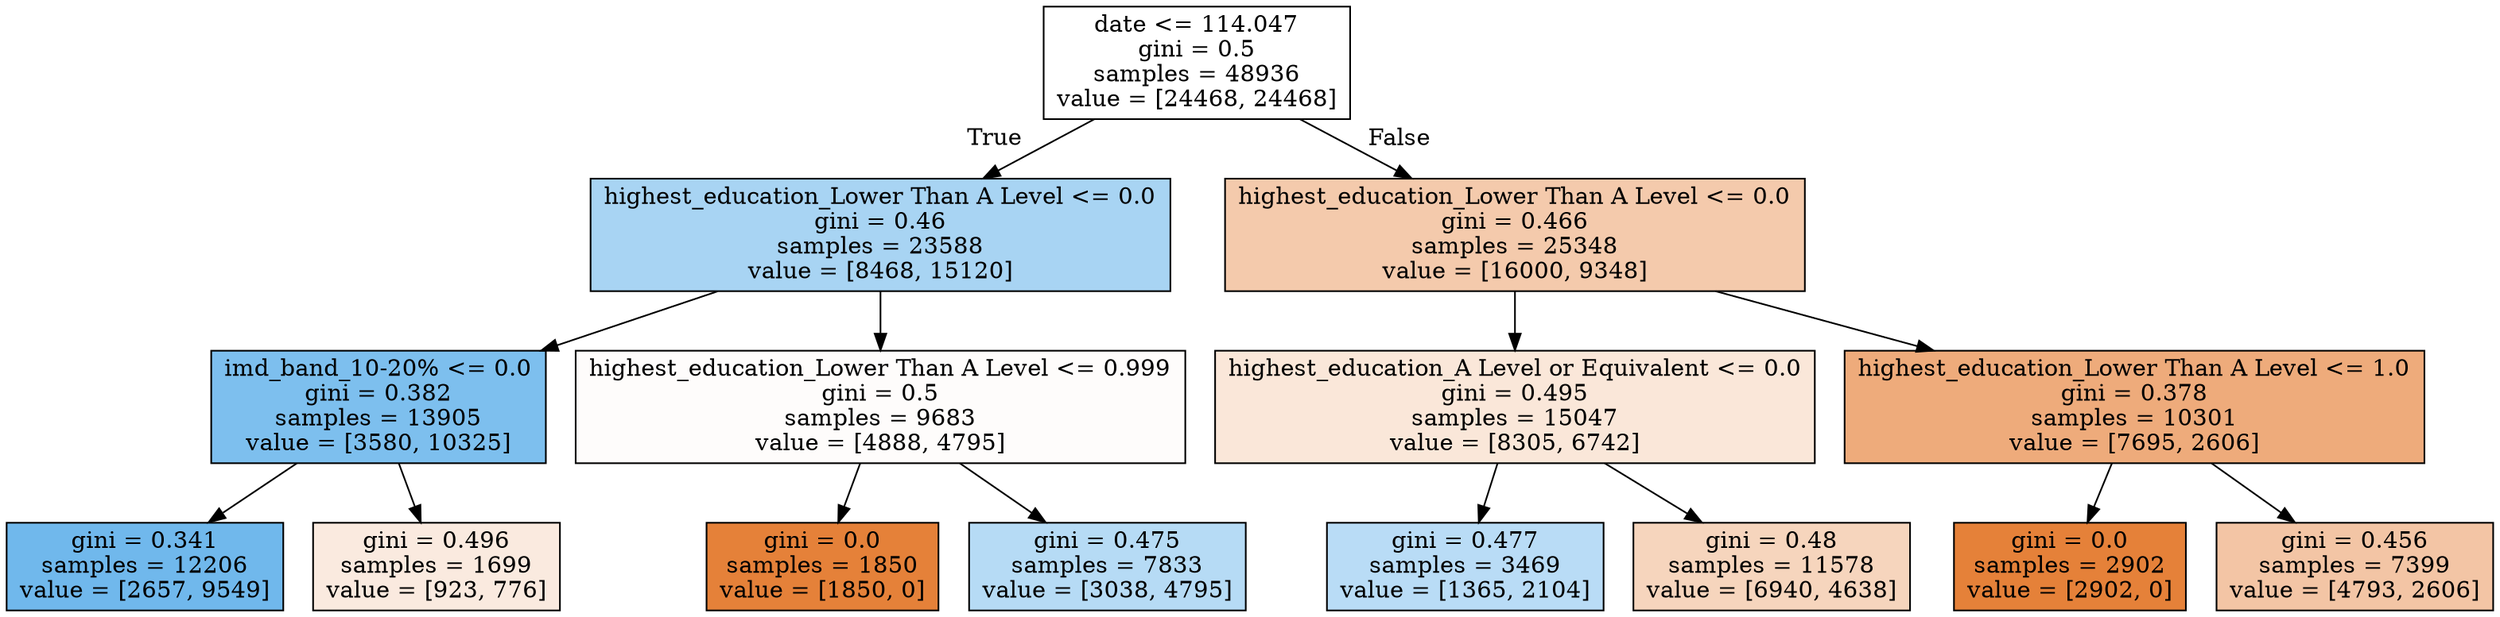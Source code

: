 digraph Tree {
node [shape=box, style="filled", color="black"] ;
0 [label="date <= 114.047\ngini = 0.5\nsamples = 48936\nvalue = [24468, 24468]", fillcolor="#e5813900"] ;
1 [label="highest_education_Lower Than A Level <= 0.0\ngini = 0.46\nsamples = 23588\nvalue = [8468, 15120]", fillcolor="#399de570"] ;
0 -> 1 [labeldistance=2.5, labelangle=45, headlabel="True"] ;
2 [label="imd_band_10-20% <= 0.0\ngini = 0.382\nsamples = 13905\nvalue = [3580, 10325]", fillcolor="#399de5a7"] ;
1 -> 2 ;
3 [label="gini = 0.341\nsamples = 12206\nvalue = [2657, 9549]", fillcolor="#399de5b8"] ;
2 -> 3 ;
4 [label="gini = 0.496\nsamples = 1699\nvalue = [923, 776]", fillcolor="#e5813929"] ;
2 -> 4 ;
5 [label="highest_education_Lower Than A Level <= 0.999\ngini = 0.5\nsamples = 9683\nvalue = [4888, 4795]", fillcolor="#e5813905"] ;
1 -> 5 ;
6 [label="gini = 0.0\nsamples = 1850\nvalue = [1850, 0]", fillcolor="#e58139ff"] ;
5 -> 6 ;
7 [label="gini = 0.475\nsamples = 7833\nvalue = [3038, 4795]", fillcolor="#399de55d"] ;
5 -> 7 ;
8 [label="highest_education_Lower Than A Level <= 0.0\ngini = 0.466\nsamples = 25348\nvalue = [16000, 9348]", fillcolor="#e581396a"] ;
0 -> 8 [labeldistance=2.5, labelangle=-45, headlabel="False"] ;
9 [label="highest_education_A Level or Equivalent <= 0.0\ngini = 0.495\nsamples = 15047\nvalue = [8305, 6742]", fillcolor="#e5813930"] ;
8 -> 9 ;
10 [label="gini = 0.477\nsamples = 3469\nvalue = [1365, 2104]", fillcolor="#399de55a"] ;
9 -> 10 ;
11 [label="gini = 0.48\nsamples = 11578\nvalue = [6940, 4638]", fillcolor="#e5813955"] ;
9 -> 11 ;
12 [label="highest_education_Lower Than A Level <= 1.0\ngini = 0.378\nsamples = 10301\nvalue = [7695, 2606]", fillcolor="#e58139a9"] ;
8 -> 12 ;
13 [label="gini = 0.0\nsamples = 2902\nvalue = [2902, 0]", fillcolor="#e58139ff"] ;
12 -> 13 ;
14 [label="gini = 0.456\nsamples = 7399\nvalue = [4793, 2606]", fillcolor="#e5813974"] ;
12 -> 14 ;
}